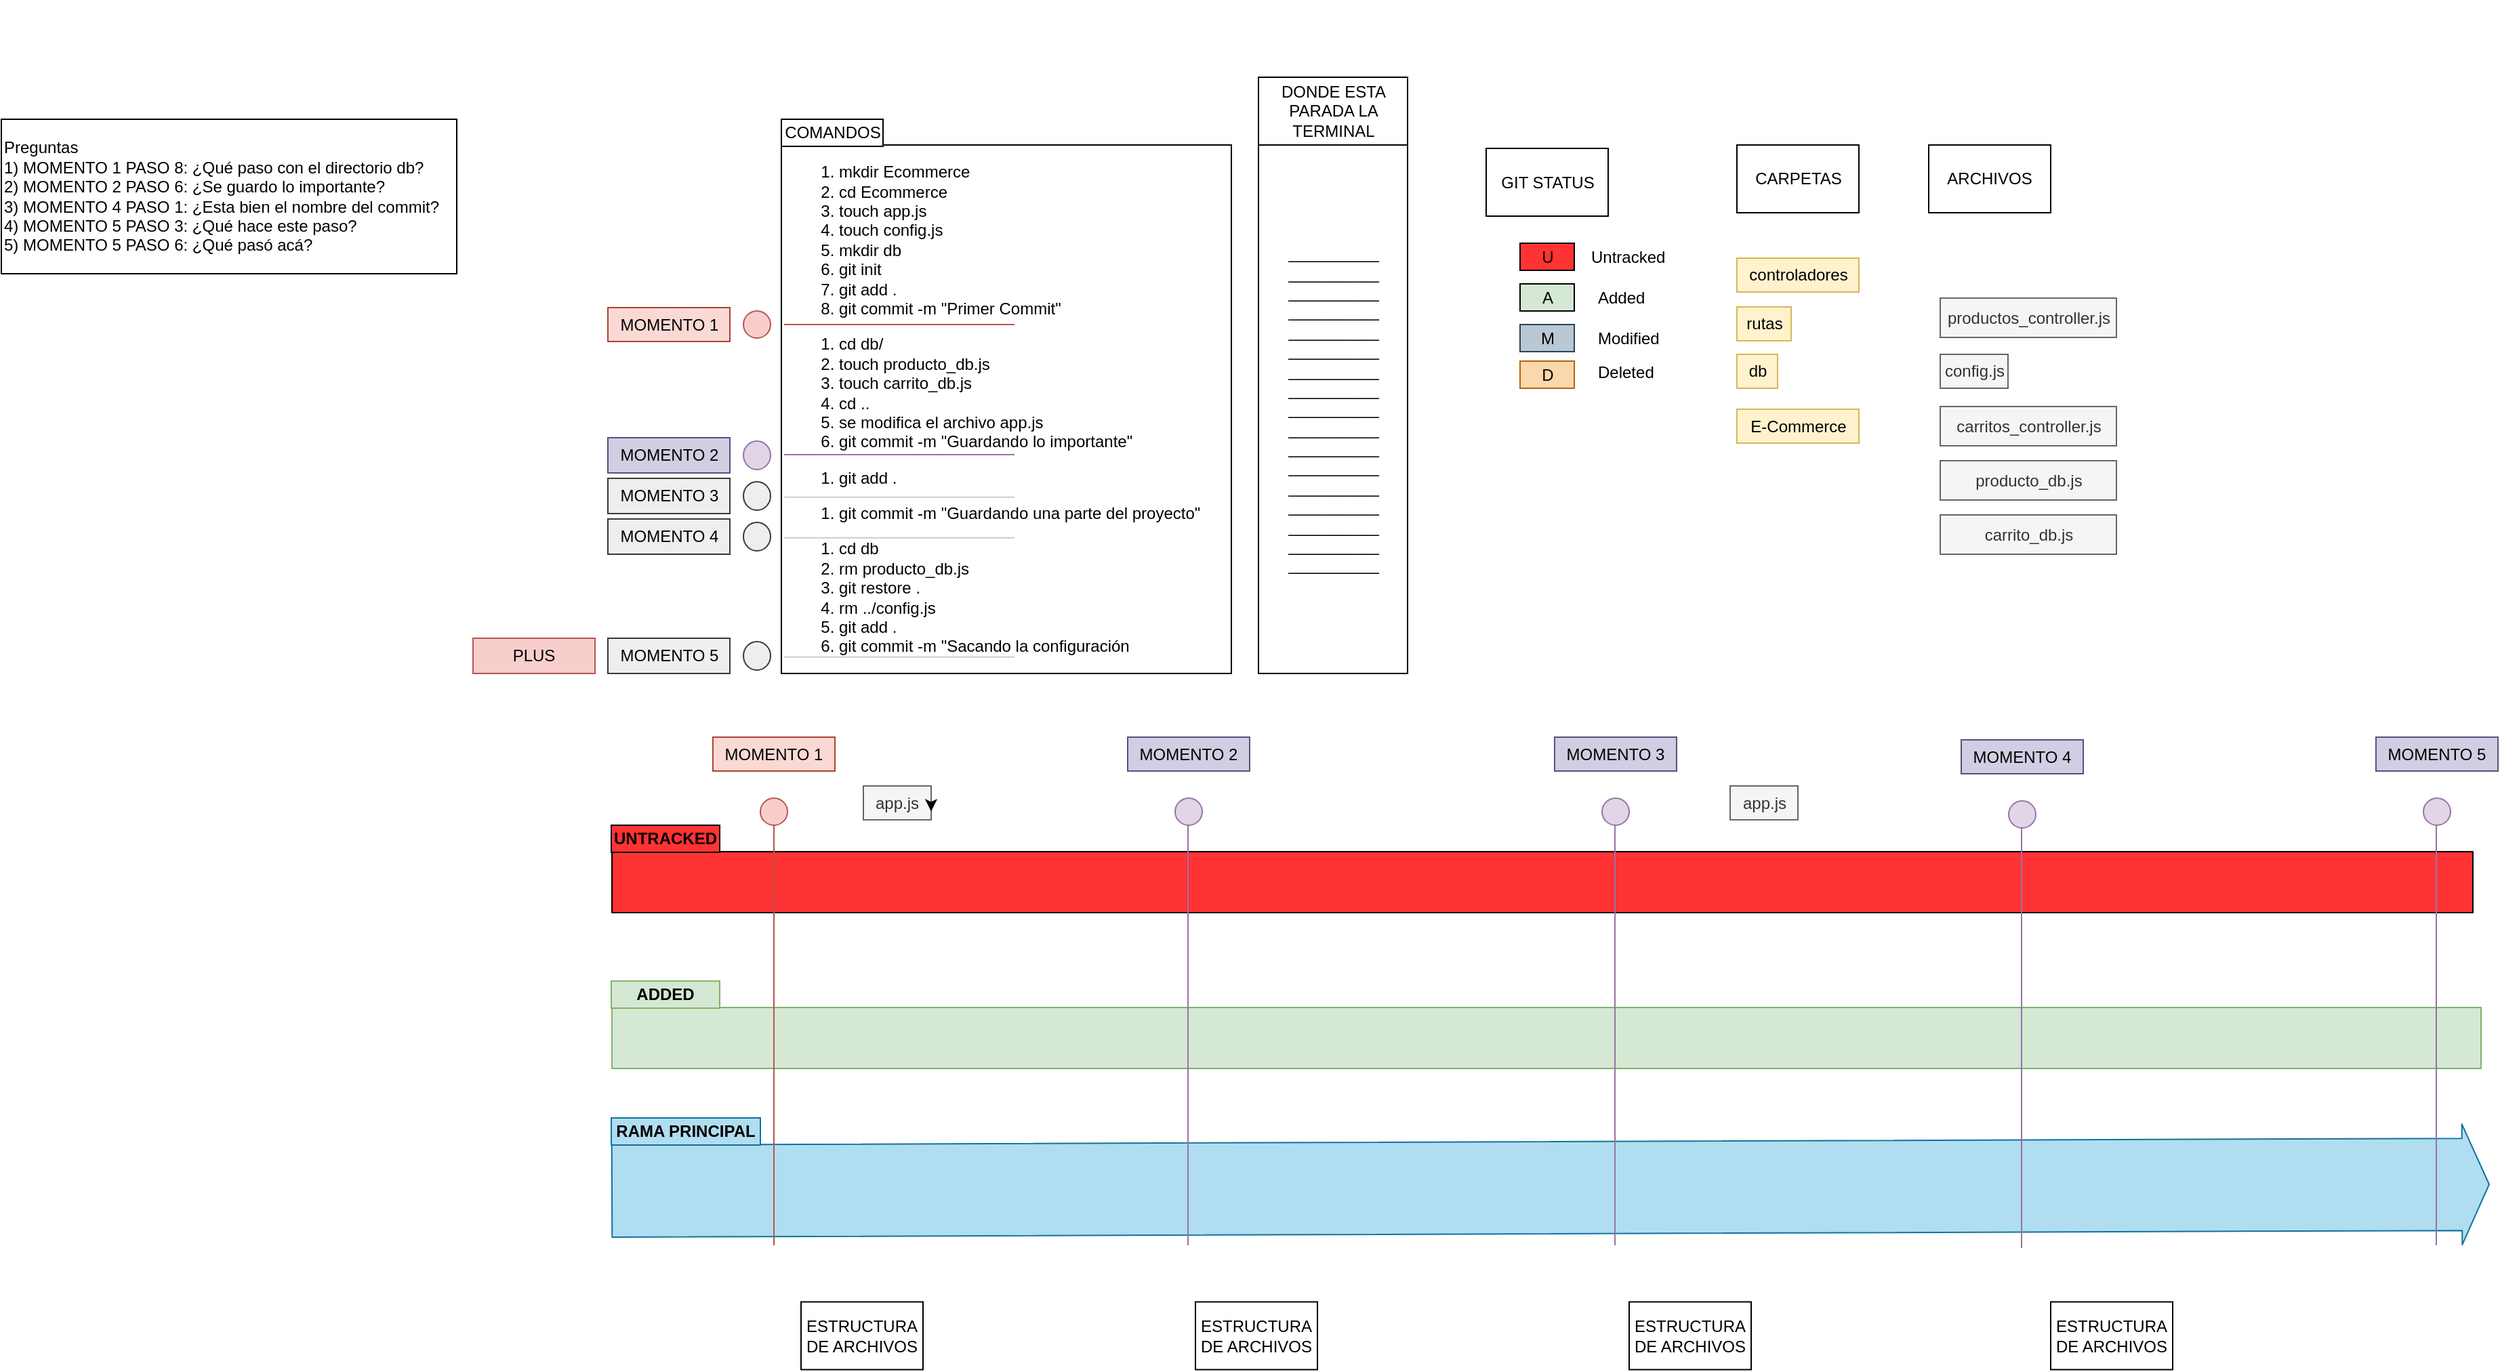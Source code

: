 <mxfile version="14.5.0" type="google"><diagram id="Q1jgo-IBdpxEwX5f6DpW" name="Page-1"><mxGraphModel dx="3153" dy="1166" grid="1" gridSize="6" guides="1" tooltips="1" connect="1" arrows="1" fold="1" page="1" pageScale="1" pageWidth="827" pageHeight="1169" math="0" shadow="0"><root><mxCell id="0"/><mxCell id="1" parent="0"/><mxCell id="kF7acA-NdGvPRHcuu-Vf-111" value="" style="shape=flexArrow;endArrow=none;html=1;width=45;endSize=6.33;fillColor=#FF3333;endFill=0;" parent="1" edge="1"><mxGeometry width="50" height="50" relative="1" as="geometry"><mxPoint x="60" y="689" as="sourcePoint"/><mxPoint x="1434" y="689" as="targetPoint"/></mxGeometry></mxCell><mxCell id="kF7acA-NdGvPRHcuu-Vf-112" value="" style="shape=flexArrow;endArrow=none;html=1;width=45;endSize=6.33;fillColor=#d5e8d4;strokeColor=#82b366;endFill=0;" parent="1" edge="1"><mxGeometry width="50" height="50" relative="1" as="geometry"><mxPoint x="60" y="804" as="sourcePoint"/><mxPoint x="1440" y="804" as="targetPoint"/></mxGeometry></mxCell><mxCell id="kF7acA-NdGvPRHcuu-Vf-113" value="UNTRACKED" style="rounded=0;whiteSpace=wrap;html=1;fillColor=#FF3333;fontStyle=1" parent="1" vertex="1"><mxGeometry x="60" y="647" width="80" height="20" as="geometry"/></mxCell><mxCell id="kF7acA-NdGvPRHcuu-Vf-114" value="ADDED" style="rounded=0;whiteSpace=wrap;html=1;fillColor=#d5e8d4;strokeColor=#82b366;fontStyle=1" parent="1" vertex="1"><mxGeometry x="60" y="762" width="80" height="20" as="geometry"/></mxCell><mxCell id="kF7acA-NdGvPRHcuu-Vf-115" value="" style="shape=flexArrow;endArrow=classic;html=1;width=68;endSize=6.33;fillColor=#b1ddf0;strokeColor=#10739e;" parent="1" edge="1"><mxGeometry width="50" height="50" relative="1" as="geometry"><mxPoint x="60" y="917" as="sourcePoint"/><mxPoint x="1446" y="912" as="targetPoint"/></mxGeometry></mxCell><mxCell id="kF7acA-NdGvPRHcuu-Vf-116" value="RAMA PRINCIPAL" style="rounded=0;whiteSpace=wrap;html=1;fillColor=#b1ddf0;strokeColor=#10739e;fontStyle=1" parent="1" vertex="1"><mxGeometry x="60" y="863" width="110" height="20" as="geometry"/></mxCell><mxCell id="kF7acA-NdGvPRHcuu-Vf-117" value="" style="ellipse;whiteSpace=wrap;html=1;fillColor=#f8cecc;strokeColor=#b85450;" parent="1" vertex="1"><mxGeometry x="170" y="627" width="20" height="20" as="geometry"/></mxCell><mxCell id="kF7acA-NdGvPRHcuu-Vf-118" value="" style="endArrow=none;html=1;exitX=0.5;exitY=1;exitDx=0;exitDy=0;fillColor=#f8cecc;strokeColor=#b85450;" parent="1" source="kF7acA-NdGvPRHcuu-Vf-117" edge="1"><mxGeometry width="50" height="50" relative="1" as="geometry"><mxPoint x="140" y="666.5" as="sourcePoint"/><mxPoint x="180" y="957" as="targetPoint"/></mxGeometry></mxCell><mxCell id="kF7acA-NdGvPRHcuu-Vf-119" value="&lt;span&gt;ESTRUCTURA&lt;/span&gt;&lt;br&gt;&lt;span&gt;DE ARCHIVOS&lt;/span&gt;" style="rounded=0;whiteSpace=wrap;html=1;" parent="1" vertex="1"><mxGeometry x="200" y="998.75" width="90" height="50" as="geometry"/></mxCell><mxCell id="kF7acA-NdGvPRHcuu-Vf-120" value="U" style="rounded=0;whiteSpace=wrap;html=1;fillColor=#FF3333;" parent="1" vertex="1"><mxGeometry x="730.5" y="217.5" width="40" height="20" as="geometry"/></mxCell><mxCell id="kF7acA-NdGvPRHcuu-Vf-121" value="A" style="rounded=0;whiteSpace=wrap;html=1;fillColor=#D5E8D4;" parent="1" vertex="1"><mxGeometry x="730.5" y="247.5" width="40" height="20" as="geometry"/></mxCell><mxCell id="kF7acA-NdGvPRHcuu-Vf-122" value="M" style="rounded=0;whiteSpace=wrap;html=1;fillColor=#bac8d3;strokeColor=#23445d;" parent="1" vertex="1"><mxGeometry x="730.5" y="277.5" width="40" height="20" as="geometry"/></mxCell><mxCell id="kF7acA-NdGvPRHcuu-Vf-123" value="" style="ellipse;whiteSpace=wrap;html=1;fillColor=#e1d5e7;strokeColor=#9673a6;" parent="1" vertex="1"><mxGeometry x="476" y="627" width="20" height="20" as="geometry"/></mxCell><mxCell id="kF7acA-NdGvPRHcuu-Vf-124" value="" style="endArrow=none;html=1;exitX=0.5;exitY=1;exitDx=0;exitDy=0;fillColor=#e1d5e7;strokeColor=#9673a6;" parent="1" edge="1"><mxGeometry width="50" height="50" relative="1" as="geometry"><mxPoint x="485.5" y="647" as="sourcePoint"/><mxPoint x="485.5" y="957" as="targetPoint"/></mxGeometry></mxCell><mxCell id="kF7acA-NdGvPRHcuu-Vf-125" value="GIT STATUS" style="rounded=0;whiteSpace=wrap;html=1;" parent="1" vertex="1"><mxGeometry x="705.5" y="147.5" width="90" height="50" as="geometry"/></mxCell><mxCell id="kF7acA-NdGvPRHcuu-Vf-126" value="ARCHIVOS" style="rounded=0;whiteSpace=wrap;html=1;" parent="1" vertex="1"><mxGeometry x="1032" y="145" width="90" height="50" as="geometry"/></mxCell><mxCell id="kF7acA-NdGvPRHcuu-Vf-127" value="app.js" style="rounded=0;whiteSpace=wrap;html=1;fillColor=#f5f5f5;strokeColor=#666666;fontColor=#333333;" parent="1" vertex="1"><mxGeometry x="885.5" y="618" width="50" height="25" as="geometry"/></mxCell><mxCell id="kF7acA-NdGvPRHcuu-Vf-128" value="controladores" style="rounded=0;whiteSpace=wrap;html=1;fillColor=#fff2cc;strokeColor=#d6b656;" parent="1" vertex="1"><mxGeometry x="890.5" y="228.5" width="90" height="25" as="geometry"/></mxCell><mxCell id="kF7acA-NdGvPRHcuu-Vf-129" value="rutas" style="rounded=0;whiteSpace=wrap;html=1;fillColor=#fff2cc;strokeColor=#d6b656;" parent="1" vertex="1"><mxGeometry x="890.5" y="264.5" width="40" height="25" as="geometry"/></mxCell><mxCell id="kF7acA-NdGvPRHcuu-Vf-130" value="E-Commerce" style="rounded=0;whiteSpace=wrap;html=1;fillColor=#fff2cc;strokeColor=#d6b656;" parent="1" vertex="1"><mxGeometry x="890.5" y="340" width="90" height="25" as="geometry"/></mxCell><mxCell id="kF7acA-NdGvPRHcuu-Vf-131" value="db" style="rounded=0;whiteSpace=wrap;html=1;fillColor=#fff2cc;strokeColor=#d6b656;" parent="1" vertex="1"><mxGeometry x="890.5" y="299.5" width="30" height="25" as="geometry"/></mxCell><mxCell id="kF7acA-NdGvPRHcuu-Vf-132" value="productos_controller.js" style="rounded=0;whiteSpace=wrap;html=1;fillColor=#f5f5f5;strokeColor=#666666;fontColor=#333333;" parent="1" vertex="1"><mxGeometry x="1040.5" y="258" width="130" height="29" as="geometry"/></mxCell><mxCell id="kF7acA-NdGvPRHcuu-Vf-133" value="carritos_controller.js" style="rounded=0;whiteSpace=wrap;html=1;fillColor=#f5f5f5;strokeColor=#666666;fontColor=#333333;" parent="1" vertex="1"><mxGeometry x="1040.5" y="338" width="130" height="29" as="geometry"/></mxCell><mxCell id="kF7acA-NdGvPRHcuu-Vf-134" value="producto_db.js" style="rounded=0;whiteSpace=wrap;html=1;fillColor=#f5f5f5;strokeColor=#666666;fontColor=#333333;" parent="1" vertex="1"><mxGeometry x="1040.5" y="378" width="130" height="29" as="geometry"/></mxCell><mxCell id="kF7acA-NdGvPRHcuu-Vf-135" value="carrito_db.js" style="rounded=0;whiteSpace=wrap;html=1;fillColor=#f5f5f5;strokeColor=#666666;fontColor=#333333;" parent="1" vertex="1"><mxGeometry x="1040.5" y="418" width="130" height="29" as="geometry"/></mxCell><mxCell id="kF7acA-NdGvPRHcuu-Vf-136" value="config.js" style="rounded=0;whiteSpace=wrap;html=1;fillColor=#f5f5f5;strokeColor=#666666;fontColor=#333333;" parent="1" vertex="1"><mxGeometry x="1040.5" y="299.5" width="50" height="25" as="geometry"/></mxCell><mxCell id="kF7acA-NdGvPRHcuu-Vf-137" value="CARPETAS" style="rounded=0;whiteSpace=wrap;html=1;" parent="1" vertex="1"><mxGeometry x="890.5" y="145" width="90" height="50" as="geometry"/></mxCell><mxCell id="kF7acA-NdGvPRHcuu-Vf-138" value="DONDE ESTA PARADA LA TERMINAL" style="rounded=0;whiteSpace=wrap;html=1;" parent="1" vertex="1"><mxGeometry x="537.5" y="95" width="110" height="50" as="geometry"/></mxCell><mxCell id="kF7acA-NdGvPRHcuu-Vf-139" style="edgeStyle=none;rounded=0;orthogonalLoop=1;jettySize=auto;html=1;exitX=1;exitY=0.5;exitDx=0;exitDy=0;fillColor=#FF3333;" parent="1" source="kF7acA-NdGvPRHcuu-Vf-138" target="kF7acA-NdGvPRHcuu-Vf-138" edge="1"><mxGeometry relative="1" as="geometry"/></mxCell><mxCell id="kF7acA-NdGvPRHcuu-Vf-140" value="MOMENTO 1" style="rounded=0;whiteSpace=wrap;html=1;fillColor=#fad9d5;strokeColor=#ae4132;" parent="1" vertex="1"><mxGeometry x="135" y="582" width="90" height="25" as="geometry"/></mxCell><mxCell id="kF7acA-NdGvPRHcuu-Vf-141" value="MOMENTO 2" style="rounded=0;whiteSpace=wrap;html=1;fillColor=#d0cee2;strokeColor=#56517e;" parent="1" vertex="1"><mxGeometry x="441" y="582" width="90" height="25" as="geometry"/></mxCell><mxCell id="kF7acA-NdGvPRHcuu-Vf-142" value="&lt;span&gt;ESTRUCTURA&lt;/span&gt;&lt;br&gt;&lt;span&gt;DE ARCHIVOS&lt;/span&gt;" style="rounded=0;whiteSpace=wrap;html=1;" parent="1" vertex="1"><mxGeometry x="491" y="998.75" width="90" height="50" as="geometry"/></mxCell><mxCell id="kF7acA-NdGvPRHcuu-Vf-143" value="D" style="rounded=0;whiteSpace=wrap;html=1;fillColor=#fad7ac;strokeColor=#b46504;" parent="1" vertex="1"><mxGeometry x="730.5" y="304.5" width="40" height="20" as="geometry"/></mxCell><mxCell id="kF7acA-NdGvPRHcuu-Vf-144" value="Untracked" style="text;html=1;align=left;verticalAlign=middle;resizable=0;points=[];autosize=1;" parent="1" vertex="1"><mxGeometry x="780.5" y="217.5" width="70" height="20" as="geometry"/></mxCell><mxCell id="kF7acA-NdGvPRHcuu-Vf-145" value="Added" style="text;html=1;align=left;verticalAlign=middle;resizable=0;points=[];autosize=1;" parent="1" vertex="1"><mxGeometry x="785.5" y="247.5" width="50" height="20" as="geometry"/></mxCell><mxCell id="kF7acA-NdGvPRHcuu-Vf-146" value="Modified" style="text;html=1;align=left;verticalAlign=middle;resizable=0;points=[];autosize=1;" parent="1" vertex="1"><mxGeometry x="785.5" y="277.5" width="60" height="20" as="geometry"/></mxCell><mxCell id="kF7acA-NdGvPRHcuu-Vf-147" value="Deleted" style="text;html=1;align=left;verticalAlign=middle;resizable=0;points=[];autosize=1;" parent="1" vertex="1"><mxGeometry x="785.5" y="302.5" width="60" height="20" as="geometry"/></mxCell><mxCell id="kF7acA-NdGvPRHcuu-Vf-148" style="edgeStyle=none;rounded=0;orthogonalLoop=1;jettySize=auto;html=1;exitX=1;exitY=1;exitDx=0;exitDy=0;fillColor=#FF3333;fontColor=#FFFFFF;" parent="1" edge="1"><mxGeometry relative="1" as="geometry"><mxPoint x="1186" y="46" as="sourcePoint"/><mxPoint x="1186" y="46" as="targetPoint"/></mxGeometry></mxCell><mxCell id="kF7acA-NdGvPRHcuu-Vf-149" value="&lt;ol&gt;&lt;li&gt;mkdir Ecommerce&lt;/li&gt;&lt;li&gt;cd Ecommerce&lt;/li&gt;&lt;li&gt;touch app.js&lt;/li&gt;&lt;li&gt;touch config.js&lt;/li&gt;&lt;li&gt;mkdir db&lt;/li&gt;&lt;li&gt;git init&amp;nbsp;&lt;/li&gt;&lt;li&gt;git add .&lt;/li&gt;&lt;li&gt;git commit -m &quot;Primer Commit&quot;&lt;/li&gt;&lt;/ol&gt;&lt;ol&gt;&lt;li&gt;&lt;span&gt;cd db/&lt;/span&gt;&lt;br&gt;&lt;/li&gt;&lt;li&gt;touch producto_db.js&lt;/li&gt;&lt;li&gt;touch carrito_db.js&lt;/li&gt;&lt;li&gt;cd ..&lt;/li&gt;&lt;li&gt;se modifica el archivo app.js&lt;/li&gt;&lt;li&gt;git commit -m &quot;Guardando lo importante&quot;&lt;/li&gt;&lt;/ol&gt;&lt;ol&gt;&lt;li&gt;git add .&lt;/li&gt;&lt;/ol&gt;&lt;ol&gt;&lt;li&gt;git commit -m &quot;Guardando una parte del proyecto&quot;&lt;/li&gt;&lt;/ol&gt;&lt;ol&gt;&lt;li&gt;cd db&lt;/li&gt;&lt;li&gt;rm producto_db.js&lt;/li&gt;&lt;li&gt;git restore .&amp;nbsp;&amp;nbsp;&lt;/li&gt;&lt;li&gt;rm ../config.js&lt;/li&gt;&lt;li&gt;git add .&lt;/li&gt;&lt;li&gt;git commit -m &quot;Sacando la configuración&lt;/li&gt;&lt;/ol&gt;" style="rounded=0;whiteSpace=wrap;html=1;align=left;" parent="1" vertex="1"><mxGeometry x="185.5" y="145" width="332" height="390" as="geometry"/></mxCell><mxCell id="kF7acA-NdGvPRHcuu-Vf-150" value="COMANDOS" style="rounded=0;whiteSpace=wrap;html=1;" parent="1" vertex="1"><mxGeometry x="185.5" y="126" width="75" height="20" as="geometry"/></mxCell><mxCell id="kF7acA-NdGvPRHcuu-Vf-151" value="" style="ellipse;whiteSpace=wrap;html=1;fillColor=#f8cecc;strokeColor=#b85450;" parent="1" vertex="1"><mxGeometry x="157.5" y="267.5" width="20" height="20" as="geometry"/></mxCell><mxCell id="kF7acA-NdGvPRHcuu-Vf-152" value="" style="endArrow=none;html=1;entryX=1;entryY=0.25;entryDx=0;entryDy=0;exitX=0;exitY=0.25;exitDx=0;exitDy=0;fillColor=#f8cecc;strokeColor=#b85450;" parent="1" edge="1"><mxGeometry width="50" height="50" relative="1" as="geometry"><mxPoint x="187.5" y="277.5" as="sourcePoint"/><mxPoint x="357.5" y="277.5" as="targetPoint"/></mxGeometry></mxCell><mxCell id="kF7acA-NdGvPRHcuu-Vf-153" value="" style="ellipse;whiteSpace=wrap;html=1;fillColor=#e1d5e7;strokeColor=#9673a6;" parent="1" vertex="1"><mxGeometry x="157.5" y="363.5" width="20" height="21" as="geometry"/></mxCell><mxCell id="kF7acA-NdGvPRHcuu-Vf-154" value="" style="endArrow=none;html=1;entryX=1;entryY=0.25;entryDx=0;entryDy=0;exitX=0;exitY=0.25;exitDx=0;exitDy=0;fillColor=#e1d5e7;strokeColor=#9673a6;" parent="1" edge="1"><mxGeometry width="50" height="50" relative="1" as="geometry"><mxPoint x="187.5" y="373.5" as="sourcePoint"/><mxPoint x="357.5" y="373.5" as="targetPoint"/></mxGeometry></mxCell><mxCell id="kF7acA-NdGvPRHcuu-Vf-155" value="MOMENTO 1" style="rounded=0;whiteSpace=wrap;html=1;fillColor=#fad9d5;strokeColor=#ae4132;" parent="1" vertex="1"><mxGeometry x="57.5" y="265" width="90" height="25" as="geometry"/></mxCell><mxCell id="kF7acA-NdGvPRHcuu-Vf-156" value="MOMENTO 2" style="rounded=0;whiteSpace=wrap;html=1;fillColor=#d0cee2;strokeColor=#56517e;" parent="1" vertex="1"><mxGeometry x="57.5" y="361" width="90" height="26" as="geometry"/></mxCell><mxCell id="kF7acA-NdGvPRHcuu-Vf-157" value="" style="ellipse;whiteSpace=wrap;html=1;fillColor=#eeeeee;strokeColor=#36393d;" parent="1" vertex="1"><mxGeometry x="157.5" y="393.5" width="20" height="21" as="geometry"/></mxCell><mxCell id="kF7acA-NdGvPRHcuu-Vf-158" value="MOMENTO 3" style="rounded=0;whiteSpace=wrap;html=1;fillColor=#eeeeee;strokeColor=#36393d;" parent="1" vertex="1"><mxGeometry x="57.5" y="391" width="90" height="26" as="geometry"/></mxCell><mxCell id="kF7acA-NdGvPRHcuu-Vf-159" value="" style="endArrow=none;html=1;entryX=1;entryY=0.25;entryDx=0;entryDy=0;exitX=0;exitY=0.25;exitDx=0;exitDy=0;fillColor=#f9f7ed;strokeColor=#CCCCCC;" parent="1" edge="1"><mxGeometry width="50" height="50" relative="1" as="geometry"><mxPoint x="187.5" y="404.91" as="sourcePoint"/><mxPoint x="357.5" y="404.91" as="targetPoint"/></mxGeometry></mxCell><mxCell id="kF7acA-NdGvPRHcuu-Vf-160" value="" style="ellipse;whiteSpace=wrap;html=1;fillColor=#eeeeee;strokeColor=#36393d;" parent="1" vertex="1"><mxGeometry x="157.5" y="423.5" width="20" height="21" as="geometry"/></mxCell><mxCell id="kF7acA-NdGvPRHcuu-Vf-161" value="MOMENTO 4" style="rounded=0;whiteSpace=wrap;html=1;fillColor=#eeeeee;strokeColor=#36393d;" parent="1" vertex="1"><mxGeometry x="57.5" y="421" width="90" height="26" as="geometry"/></mxCell><mxCell id="kF7acA-NdGvPRHcuu-Vf-162" value="" style="endArrow=none;html=1;entryX=1;entryY=0.25;entryDx=0;entryDy=0;exitX=0;exitY=0.25;exitDx=0;exitDy=0;fillColor=#f9f7ed;strokeColor=#CCCCCC;" parent="1" edge="1"><mxGeometry width="50" height="50" relative="1" as="geometry"><mxPoint x="187.5" y="434.91" as="sourcePoint"/><mxPoint x="357.5" y="434.91" as="targetPoint"/></mxGeometry></mxCell><mxCell id="kF7acA-NdGvPRHcuu-Vf-163" value="" style="ellipse;whiteSpace=wrap;html=1;fillColor=#eeeeee;strokeColor=#36393d;" parent="1" vertex="1"><mxGeometry x="157.5" y="511.5" width="20" height="21" as="geometry"/></mxCell><mxCell id="kF7acA-NdGvPRHcuu-Vf-164" value="MOMENTO 5" style="rounded=0;whiteSpace=wrap;html=1;fillColor=#eeeeee;strokeColor=#36393d;" parent="1" vertex="1"><mxGeometry x="57.5" y="509" width="90" height="26" as="geometry"/></mxCell><mxCell id="kF7acA-NdGvPRHcuu-Vf-165" value="" style="endArrow=none;html=1;entryX=1;entryY=0.25;entryDx=0;entryDy=0;exitX=0;exitY=0.25;exitDx=0;exitDy=0;fillColor=#f9f7ed;strokeColor=#CCCCCC;" parent="1" edge="1"><mxGeometry width="50" height="50" relative="1" as="geometry"><mxPoint x="187.5" y="522.91" as="sourcePoint"/><mxPoint x="357.5" y="522.91" as="targetPoint"/></mxGeometry></mxCell><mxCell id="kF7acA-NdGvPRHcuu-Vf-166" value="__________&lt;br&gt;__________&lt;br&gt;__________&lt;br&gt;__________&lt;br&gt;__________&lt;br&gt;__________&lt;br&gt;__________&lt;br&gt;__________&lt;br&gt;__________&lt;br&gt;__________&lt;br&gt;__________&lt;br&gt;__________&lt;br&gt;__________&lt;br&gt;__________&lt;br&gt;__________&lt;br&gt;__________&lt;br&gt;__________&lt;br&gt;" style="rounded=0;whiteSpace=wrap;html=1;" parent="1" vertex="1"><mxGeometry x="537.5" y="145" width="110" height="390" as="geometry"/></mxCell><mxCell id="kF7acA-NdGvPRHcuu-Vf-167" value="" style="ellipse;whiteSpace=wrap;html=1;fillColor=#e1d5e7;strokeColor=#9673a6;" parent="1" vertex="1"><mxGeometry x="791" y="627" width="20" height="20" as="geometry"/></mxCell><mxCell id="kF7acA-NdGvPRHcuu-Vf-168" value="" style="endArrow=none;html=1;exitX=0.5;exitY=1;exitDx=0;exitDy=0;fillColor=#e1d5e7;strokeColor=#9673a6;" parent="1" edge="1"><mxGeometry width="50" height="50" relative="1" as="geometry"><mxPoint x="800.5" y="647" as="sourcePoint"/><mxPoint x="800.5" y="957" as="targetPoint"/></mxGeometry></mxCell><mxCell id="kF7acA-NdGvPRHcuu-Vf-169" value="MOMENTO 3" style="rounded=0;whiteSpace=wrap;html=1;fillColor=#d0cee2;strokeColor=#56517e;" parent="1" vertex="1"><mxGeometry x="756" y="582" width="90" height="25" as="geometry"/></mxCell><mxCell id="kF7acA-NdGvPRHcuu-Vf-170" value="" style="ellipse;whiteSpace=wrap;html=1;fillColor=#e1d5e7;strokeColor=#9673a6;" parent="1" vertex="1"><mxGeometry x="1091" y="629" width="20" height="20" as="geometry"/></mxCell><mxCell id="kF7acA-NdGvPRHcuu-Vf-171" value="" style="endArrow=none;html=1;exitX=0.5;exitY=1;exitDx=0;exitDy=0;fillColor=#e1d5e7;strokeColor=#9673a6;" parent="1" edge="1"><mxGeometry width="50" height="50" relative="1" as="geometry"><mxPoint x="1100.5" y="649.0" as="sourcePoint"/><mxPoint x="1100.5" y="959" as="targetPoint"/></mxGeometry></mxCell><mxCell id="kF7acA-NdGvPRHcuu-Vf-172" value="MOMENTO 4" style="rounded=0;whiteSpace=wrap;html=1;fillColor=#d0cee2;strokeColor=#56517e;" parent="1" vertex="1"><mxGeometry x="1056" y="584" width="90" height="25" as="geometry"/></mxCell><mxCell id="kF7acA-NdGvPRHcuu-Vf-173" value="" style="ellipse;whiteSpace=wrap;html=1;fillColor=#e1d5e7;strokeColor=#9673a6;" parent="1" vertex="1"><mxGeometry x="1397" y="627" width="20" height="20" as="geometry"/></mxCell><mxCell id="kF7acA-NdGvPRHcuu-Vf-174" value="" style="endArrow=none;html=1;exitX=0.5;exitY=1;exitDx=0;exitDy=0;fillColor=#e1d5e7;strokeColor=#9673a6;" parent="1" edge="1"><mxGeometry width="50" height="50" relative="1" as="geometry"><mxPoint x="1406.5" y="647" as="sourcePoint"/><mxPoint x="1406.5" y="957" as="targetPoint"/></mxGeometry></mxCell><mxCell id="kF7acA-NdGvPRHcuu-Vf-175" value="MOMENTO 5" style="rounded=0;whiteSpace=wrap;html=1;fillColor=#d0cee2;strokeColor=#56517e;" parent="1" vertex="1"><mxGeometry x="1362" y="582" width="90" height="25" as="geometry"/></mxCell><mxCell id="kF7acA-NdGvPRHcuu-Vf-191" value="&lt;span&gt;ESTRUCTURA&lt;/span&gt;&lt;br&gt;&lt;span&gt;DE ARCHIVOS&lt;/span&gt;" style="rounded=0;whiteSpace=wrap;html=1;" parent="1" vertex="1"><mxGeometry x="811" y="998.75" width="90" height="50" as="geometry"/></mxCell><mxCell id="kF7acA-NdGvPRHcuu-Vf-195" value="&lt;span&gt;ESTRUCTURA&lt;/span&gt;&lt;br&gt;&lt;span&gt;DE ARCHIVOS&lt;/span&gt;" style="rounded=0;whiteSpace=wrap;html=1;" parent="1" vertex="1"><mxGeometry x="1122" y="998.75" width="90" height="50" as="geometry"/></mxCell><mxCell id="8IJQl6j_A3eny4fkLhE_-5" value="&lt;div&gt;Preguntas&lt;/div&gt;&lt;div&gt;1) MOMENTO 1 PASO 8: ¿Qué paso con el directorio db?&lt;/div&gt;&lt;div&gt;2) MOMENTO 2 PASO 6: ¿Se guardo lo importante?&lt;/div&gt;&lt;div&gt;3) MOMENTO 4 PASO 1: ¿Esta bien el nombre del commit?&lt;/div&gt;&lt;div&gt;4) MOMENTO 5 PASO 3: ¿Qué hace este paso?&lt;/div&gt;&lt;div&gt;5) MOMENTO 5 PASO 6: ¿Qué pasó acá?&lt;/div&gt;" style="rounded=0;whiteSpace=wrap;html=1;align=left;" parent="1" vertex="1"><mxGeometry x="-390" y="126" width="336" height="114" as="geometry"/></mxCell><mxCell id="mJFN2rOo9rlqO8mW9cWH-1" value="PLUS" style="rounded=0;whiteSpace=wrap;html=1;fillColor=#f8cecc;strokeColor=#b85450;" parent="1" vertex="1"><mxGeometry x="-42" y="509" width="90" height="26" as="geometry"/></mxCell><mxCell id="3Xhaz0uzhVpGWFD6oUa8-3" value="app.js" style="rounded=0;whiteSpace=wrap;html=1;fillColor=#f5f5f5;strokeColor=#666666;fontColor=#333333;" parent="1" vertex="1"><mxGeometry x="246" y="618" width="50" height="25" as="geometry"/></mxCell><mxCell id="i1XxPaDLVPRdfe-PNWGE-1" style="edgeStyle=orthogonalEdgeStyle;rounded=0;orthogonalLoop=1;jettySize=auto;html=1;exitX=1;exitY=0.5;exitDx=0;exitDy=0;entryX=1;entryY=0.75;entryDx=0;entryDy=0;" parent="1" source="3Xhaz0uzhVpGWFD6oUa8-3" target="3Xhaz0uzhVpGWFD6oUa8-3" edge="1"><mxGeometry relative="1" as="geometry"/></mxCell></root></mxGraphModel></diagram></mxfile>